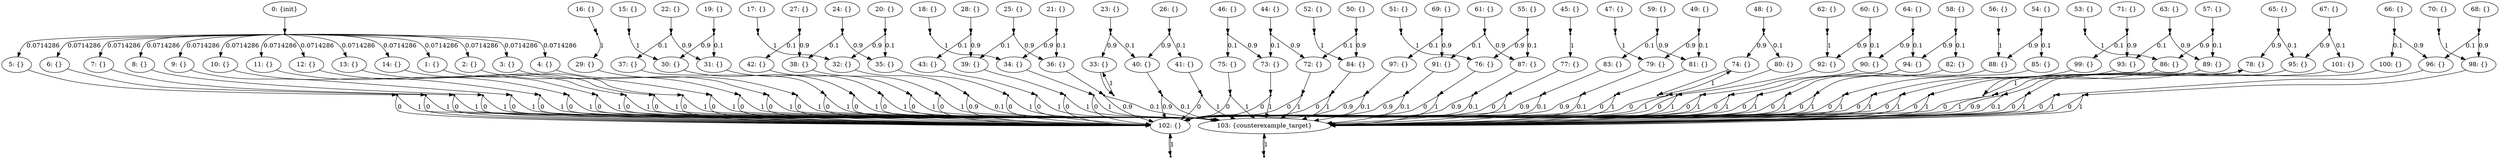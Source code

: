 digraph model {
	0 [ label = "0: {init}" ];
	1 [ label = "1: {}" ];
	2 [ label = "2: {}" ];
	3 [ label = "3: {}" ];
	4 [ label = "4: {}" ];
	5 [ label = "5: {}" ];
	6 [ label = "6: {}" ];
	7 [ label = "7: {}" ];
	8 [ label = "8: {}" ];
	9 [ label = "9: {}" ];
	10 [ label = "10: {}" ];
	11 [ label = "11: {}" ];
	12 [ label = "12: {}" ];
	13 [ label = "13: {}" ];
	14 [ label = "14: {}" ];
	15 [ label = "15: {}" ];
	16 [ label = "16: {}" ];
	17 [ label = "17: {}" ];
	18 [ label = "18: {}" ];
	19 [ label = "19: {}" ];
	20 [ label = "20: {}" ];
	21 [ label = "21: {}" ];
	22 [ label = "22: {}" ];
	23 [ label = "23: {}" ];
	24 [ label = "24: {}" ];
	25 [ label = "25: {}" ];
	26 [ label = "26: {}" ];
	27 [ label = "27: {}" ];
	28 [ label = "28: {}" ];
	29 [ label = "29: {}" ];
	30 [ label = "30: {}" ];
	31 [ label = "31: {}" ];
	32 [ label = "32: {}" ];
	33 [ label = "33: {}" ];
	34 [ label = "34: {}" ];
	35 [ label = "35: {}" ];
	36 [ label = "36: {}" ];
	37 [ label = "37: {}" ];
	38 [ label = "38: {}" ];
	39 [ label = "39: {}" ];
	40 [ label = "40: {}" ];
	41 [ label = "41: {}" ];
	42 [ label = "42: {}" ];
	43 [ label = "43: {}" ];
	44 [ label = "44: {}" ];
	45 [ label = "45: {}" ];
	46 [ label = "46: {}" ];
	47 [ label = "47: {}" ];
	48 [ label = "48: {}" ];
	49 [ label = "49: {}" ];
	50 [ label = "50: {}" ];
	51 [ label = "51: {}" ];
	52 [ label = "52: {}" ];
	53 [ label = "53: {}" ];
	54 [ label = "54: {}" ];
	55 [ label = "55: {}" ];
	56 [ label = "56: {}" ];
	57 [ label = "57: {}" ];
	58 [ label = "58: {}" ];
	59 [ label = "59: {}" ];
	60 [ label = "60: {}" ];
	61 [ label = "61: {}" ];
	62 [ label = "62: {}" ];
	63 [ label = "63: {}" ];
	64 [ label = "64: {}" ];
	65 [ label = "65: {}" ];
	66 [ label = "66: {}" ];
	67 [ label = "67: {}" ];
	68 [ label = "68: {}" ];
	69 [ label = "69: {}" ];
	70 [ label = "70: {}" ];
	71 [ label = "71: {}" ];
	72 [ label = "72: {}" ];
	73 [ label = "73: {}" ];
	74 [ label = "74: {}" ];
	75 [ label = "75: {}" ];
	76 [ label = "76: {}" ];
	77 [ label = "77: {}" ];
	78 [ label = "78: {}" ];
	79 [ label = "79: {}" ];
	80 [ label = "80: {}" ];
	81 [ label = "81: {}" ];
	82 [ label = "82: {}" ];
	83 [ label = "83: {}" ];
	84 [ label = "84: {}" ];
	85 [ label = "85: {}" ];
	86 [ label = "86: {}" ];
	87 [ label = "87: {}" ];
	88 [ label = "88: {}" ];
	89 [ label = "89: {}" ];
	90 [ label = "90: {}" ];
	91 [ label = "91: {}" ];
	92 [ label = "92: {}" ];
	93 [ label = "93: {}" ];
	94 [ label = "94: {}" ];
	95 [ label = "95: {}" ];
	96 [ label = "96: {}" ];
	97 [ label = "97: {}" ];
	98 [ label = "98: {}" ];
	99 [ label = "99: {}" ];
	100 [ label = "100: {}" ];
	101 [ label = "101: {}" ];
	102 [ label = "102: {}" ];
	103 [ label = "103: {counterexample_target}" ];
	"0c0" [shape = "point"];
	0 -> "0c0";
	"0c0" -> 1 [ label= "0.0714286" ];
	"0c0" -> 2 [ label= "0.0714286" ];
	"0c0" -> 3 [ label= "0.0714286" ];
	"0c0" -> 4 [ label= "0.0714286" ];
	"0c0" -> 5 [ label= "0.0714286" ];
	"0c0" -> 6 [ label= "0.0714286" ];
	"0c0" -> 7 [ label= "0.0714286" ];
	"0c0" -> 8 [ label= "0.0714286" ];
	"0c0" -> 9 [ label= "0.0714286" ];
	"0c0" -> 10 [ label= "0.0714286" ];
	"0c0" -> 11 [ label= "0.0714286" ];
	"0c0" -> 12 [ label= "0.0714286" ];
	"0c0" -> 13 [ label= "0.0714286" ];
	"0c0" -> 14 [ label= "0.0714286" ];
	"1c0" [shape = "point"];
	1 -> "1c0";
	"1c0" -> 102 [ label= "0" ];
	"1c0" -> 103 [ label= "1" ];
	"2c0" [shape = "point"];
	2 -> "2c0";
	"2c0" -> 102 [ label= "0" ];
	"2c0" -> 103 [ label= "1" ];
	"3c0" [shape = "point"];
	3 -> "3c0";
	"3c0" -> 102 [ label= "0" ];
	"3c0" -> 103 [ label= "1" ];
	"4c0" [shape = "point"];
	4 -> "4c0";
	"4c0" -> 102 [ label= "0" ];
	"4c0" -> 103 [ label= "1" ];
	"5c0" [shape = "point"];
	5 -> "5c0";
	"5c0" -> 102 [ label= "0" ];
	"5c0" -> 103 [ label= "1" ];
	"6c0" [shape = "point"];
	6 -> "6c0";
	"6c0" -> 102 [ label= "0" ];
	"6c0" -> 103 [ label= "1" ];
	"7c0" [shape = "point"];
	7 -> "7c0";
	"7c0" -> 102 [ label= "0" ];
	"7c0" -> 103 [ label= "1" ];
	"8c0" [shape = "point"];
	8 -> "8c0";
	"8c0" -> 102 [ label= "0" ];
	"8c0" -> 103 [ label= "1" ];
	"9c0" [shape = "point"];
	9 -> "9c0";
	"9c0" -> 102 [ label= "0" ];
	"9c0" -> 103 [ label= "1" ];
	"10c0" [shape = "point"];
	10 -> "10c0";
	"10c0" -> 102 [ label= "0" ];
	"10c0" -> 103 [ label= "1" ];
	"11c0" [shape = "point"];
	11 -> "11c0";
	"11c0" -> 102 [ label= "0" ];
	"11c0" -> 103 [ label= "1" ];
	"12c0" [shape = "point"];
	12 -> "12c0";
	"12c0" -> 102 [ label= "0" ];
	"12c0" -> 103 [ label= "1" ];
	"13c0" [shape = "point"];
	13 -> "13c0";
	"13c0" -> 102 [ label= "0" ];
	"13c0" -> 103 [ label= "1" ];
	"14c0" [shape = "point"];
	14 -> "14c0";
	"14c0" -> 102 [ label= "0" ];
	"14c0" -> 103 [ label= "1" ];
	"15c0" [shape = "point"];
	15 -> "15c0";
	"15c0" -> 30 [ label= "1" ];
	"16c0" [shape = "point"];
	16 -> "16c0";
	"16c0" -> 29 [ label= "1" ];
	"17c0" [shape = "point"];
	17 -> "17c0";
	"17c0" -> 32 [ label= "1" ];
	"18c0" [shape = "point"];
	18 -> "18c0";
	"18c0" -> 34 [ label= "1" ];
	"19c0" [shape = "point"];
	19 -> "19c0";
	"19c0" -> 30 [ label= "0.9" ];
	"19c0" -> 31 [ label= "0.1" ];
	"20c0" [shape = "point"];
	20 -> "20c0";
	"20c0" -> 32 [ label= "0.9" ];
	"20c0" -> 35 [ label= "0.1" ];
	"21c0" [shape = "point"];
	21 -> "21c0";
	"21c0" -> 34 [ label= "0.9" ];
	"21c0" -> 36 [ label= "0.1" ];
	"22c0" [shape = "point"];
	22 -> "22c0";
	"22c0" -> 31 [ label= "0.9" ];
	"22c0" -> 37 [ label= "0.1" ];
	"23c0" [shape = "point"];
	23 -> "23c0";
	"23c0" -> 33 [ label= "0.9" ];
	"23c0" -> 40 [ label= "0.1" ];
	"24c0" [shape = "point"];
	24 -> "24c0";
	"24c0" -> 35 [ label= "0.9" ];
	"24c0" -> 38 [ label= "0.1" ];
	"25c0" [shape = "point"];
	25 -> "25c0";
	"25c0" -> 36 [ label= "0.9" ];
	"25c0" -> 39 [ label= "0.1" ];
	"26c0" [shape = "point"];
	26 -> "26c0";
	"26c0" -> 40 [ label= "0.9" ];
	"26c0" -> 41 [ label= "0.1" ];
	"27c0" [shape = "point"];
	27 -> "27c0";
	"27c0" -> 38 [ label= "0.9" ];
	"27c0" -> 42 [ label= "0.1" ];
	"28c0" [shape = "point"];
	28 -> "28c0";
	"28c0" -> 39 [ label= "0.9" ];
	"28c0" -> 43 [ label= "0.1" ];
	"29c0" [shape = "point"];
	29 -> "29c0";
	"29c0" -> 102 [ label= "0" ];
	"29c0" -> 103 [ label= "1" ];
	"30c0" [shape = "point"];
	30 -> "30c0";
	"30c0" -> 102 [ label= "0" ];
	"30c0" -> 103 [ label= "1" ];
	"31c0" [shape = "point"];
	31 -> "31c0";
	"31c0" -> 102 [ label= "0" ];
	"31c0" -> 103 [ label= "1" ];
	"32c0" [shape = "point"];
	32 -> "32c0";
	"32c0" -> 102 [ label= "0.9" ];
	"32c0" -> 103 [ label= "0.1" ];
	"33c0" [shape = "point"];
	33 -> "33c0";
	"33c0" -> 33 [ label= "1" ];
	"34c0" [shape = "point"];
	34 -> "34c0";
	"34c0" -> 102 [ label= "0" ];
	"34c0" -> 103 [ label= "1" ];
	"35c0" [shape = "point"];
	35 -> "35c0";
	"35c0" -> 102 [ label= "0" ];
	"35c0" -> 103 [ label= "1" ];
	"36c0" [shape = "point"];
	36 -> "36c0";
	"36c0" -> 102 [ label= "0.9" ];
	"36c0" -> 103 [ label= "0.1" ];
	"37c0" [shape = "point"];
	37 -> "37c0";
	"37c0" -> 102 [ label= "0" ];
	"37c0" -> 103 [ label= "1" ];
	"38c0" [shape = "point"];
	38 -> "38c0";
	"38c0" -> 102 [ label= "0" ];
	"38c0" -> 103 [ label= "1" ];
	"39c0" [shape = "point"];
	39 -> "39c0";
	"39c0" -> 102 [ label= "0" ];
	"39c0" -> 103 [ label= "1" ];
	"40c0" [shape = "point"];
	40 -> "40c0";
	"40c0" -> 102 [ label= "0.9" ];
	"40c0" -> 103 [ label= "0.1" ];
	"41c0" [shape = "point"];
	41 -> "41c0";
	"41c0" -> 102 [ label= "0" ];
	"41c0" -> 103 [ label= "1" ];
	"42c0" [shape = "point"];
	42 -> "42c0";
	"42c0" -> 102 [ label= "0" ];
	"42c0" -> 103 [ label= "1" ];
	"43c0" [shape = "point"];
	43 -> "43c0";
	"43c0" -> 102 [ label= "0" ];
	"43c0" -> 103 [ label= "1" ];
	"44c0" [shape = "point"];
	44 -> "44c0";
	"44c0" -> 72 [ label= "0.9" ];
	"44c0" -> 73 [ label= "0.1" ];
	"45c0" [shape = "point"];
	45 -> "45c0";
	"45c0" -> 77 [ label= "1" ];
	"46c0" [shape = "point"];
	46 -> "46c0";
	"46c0" -> 73 [ label= "0.9" ];
	"46c0" -> 75 [ label= "0.1" ];
	"47c0" [shape = "point"];
	47 -> "47c0";
	"47c0" -> 79 [ label= "1" ];
	"48c0" [shape = "point"];
	48 -> "48c0";
	"48c0" -> 74 [ label= "0.9" ];
	"48c0" -> 80 [ label= "0.1" ];
	"49c0" [shape = "point"];
	49 -> "49c0";
	"49c0" -> 79 [ label= "0.9" ];
	"49c0" -> 81 [ label= "0.1" ];
	"50c0" [shape = "point"];
	50 -> "50c0";
	"50c0" -> 72 [ label= "0.1" ];
	"50c0" -> 84 [ label= "0.9" ];
	"51c0" [shape = "point"];
	51 -> "51c0";
	"51c0" -> 76 [ label= "1" ];
	"52c0" [shape = "point"];
	52 -> "52c0";
	"52c0" -> 84 [ label= "1" ];
	"53c0" [shape = "point"];
	53 -> "53c0";
	"53c0" -> 86 [ label= "1" ];
	"54c0" [shape = "point"];
	54 -> "54c0";
	"54c0" -> 85 [ label= "0.1" ];
	"54c0" -> 88 [ label= "0.9" ];
	"55c0" [shape = "point"];
	55 -> "55c0";
	"55c0" -> 76 [ label= "0.9" ];
	"55c0" -> 87 [ label= "0.1" ];
	"56c0" [shape = "point"];
	56 -> "56c0";
	"56c0" -> 88 [ label= "1" ];
	"57c0" [shape = "point"];
	57 -> "57c0";
	"57c0" -> 86 [ label= "0.9" ];
	"57c0" -> 89 [ label= "0.1" ];
	"58c0" [shape = "point"];
	58 -> "58c0";
	"58c0" -> 82 [ label= "0.1" ];
	"58c0" -> 94 [ label= "0.9" ];
	"59c0" [shape = "point"];
	59 -> "59c0";
	"59c0" -> 81 [ label= "0.9" ];
	"59c0" -> 83 [ label= "0.1" ];
	"60c0" [shape = "point"];
	60 -> "60c0";
	"60c0" -> 90 [ label= "0.1" ];
	"60c0" -> 92 [ label= "0.9" ];
	"61c0" [shape = "point"];
	61 -> "61c0";
	"61c0" -> 87 [ label= "0.9" ];
	"61c0" -> 91 [ label= "0.1" ];
	"62c0" [shape = "point"];
	62 -> "62c0";
	"62c0" -> 92 [ label= "1" ];
	"63c0" [shape = "point"];
	63 -> "63c0";
	"63c0" -> 89 [ label= "0.9" ];
	"63c0" -> 93 [ label= "0.1" ];
	"64c0" [shape = "point"];
	64 -> "64c0";
	"64c0" -> 90 [ label= "0.9" ];
	"64c0" -> 94 [ label= "0.1" ];
	"65c0" [shape = "point"];
	65 -> "65c0";
	"65c0" -> 78 [ label= "0.9" ];
	"65c0" -> 95 [ label= "0.1" ];
	"66c0" [shape = "point"];
	66 -> "66c0";
	"66c0" -> 96 [ label= "0.9" ];
	"66c0" -> 100 [ label= "0.1" ];
	"67c0" [shape = "point"];
	67 -> "67c0";
	"67c0" -> 95 [ label= "0.9" ];
	"67c0" -> 101 [ label= "0.1" ];
	"68c0" [shape = "point"];
	68 -> "68c0";
	"68c0" -> 96 [ label= "0.1" ];
	"68c0" -> 98 [ label= "0.9" ];
	"69c0" [shape = "point"];
	69 -> "69c0";
	"69c0" -> 91 [ label= "0.9" ];
	"69c0" -> 97 [ label= "0.1" ];
	"70c0" [shape = "point"];
	70 -> "70c0";
	"70c0" -> 98 [ label= "1" ];
	"71c0" [shape = "point"];
	71 -> "71c0";
	"71c0" -> 93 [ label= "0.9" ];
	"71c0" -> 99 [ label= "0.1" ];
	"72c0" [shape = "point"];
	72 -> "72c0";
	"72c0" -> 102 [ label= "0" ];
	"72c0" -> 103 [ label= "1" ];
	"73c0" [shape = "point"];
	73 -> "73c0";
	"73c0" -> 102 [ label= "0" ];
	"73c0" -> 103 [ label= "1" ];
	"74c0" [shape = "point"];
	74 -> "74c0";
	"74c0" -> 74 [ label= "1" ];
	"75c0" [shape = "point"];
	75 -> "75c0";
	"75c0" -> 102 [ label= "0" ];
	"75c0" -> 103 [ label= "1" ];
	"76c0" [shape = "point"];
	76 -> "76c0";
	"76c0" -> 102 [ label= "0" ];
	"76c0" -> 103 [ label= "1" ];
	"77c0" [shape = "point"];
	77 -> "77c0";
	"77c0" -> 102 [ label= "0" ];
	"77c0" -> 103 [ label= "1" ];
	"78c0" [shape = "point"];
	78 -> "78c0";
	"78c0" -> 78 [ label= "1" ];
	"79c0" [shape = "point"];
	79 -> "79c0";
	"79c0" -> 102 [ label= "0.9" ];
	"79c0" -> 103 [ label= "0.1" ];
	"80c0" [shape = "point"];
	80 -> "80c0";
	"80c0" -> 102 [ label= "0" ];
	"80c0" -> 103 [ label= "1" ];
	"81c0" [shape = "point"];
	81 -> "81c0";
	"81c0" -> 102 [ label= "0" ];
	"81c0" -> 103 [ label= "1" ];
	"82c0" [shape = "point"];
	82 -> "82c0";
	"82c0" -> 102 [ label= "0" ];
	"82c0" -> 103 [ label= "1" ];
	"83c0" [shape = "point"];
	83 -> "83c0";
	"83c0" -> 102 [ label= "0.9" ];
	"83c0" -> 103 [ label= "0.1" ];
	"84c0" [shape = "point"];
	84 -> "84c0";
	"84c0" -> 102 [ label= "0" ];
	"84c0" -> 103 [ label= "1" ];
	"85c0" [shape = "point"];
	85 -> "85c0";
	"85c0" -> 102 [ label= "0" ];
	"85c0" -> 103 [ label= "1" ];
	"86c0" [shape = "point"];
	86 -> "86c0";
	"86c0" -> 102 [ label= "0" ];
	"86c0" -> 103 [ label= "1" ];
	"87c0" [shape = "point"];
	87 -> "87c0";
	"87c0" -> 102 [ label= "0.9" ];
	"87c0" -> 103 [ label= "0.1" ];
	"88c0" [shape = "point"];
	88 -> "88c0";
	"88c0" -> 102 [ label= "0" ];
	"88c0" -> 103 [ label= "1" ];
	"89c0" [shape = "point"];
	89 -> "89c0";
	"89c0" -> 102 [ label= "0" ];
	"89c0" -> 103 [ label= "1" ];
	"90c0" [shape = "point"];
	90 -> "90c0";
	"90c0" -> 102 [ label= "0" ];
	"90c0" -> 103 [ label= "1" ];
	"91c0" [shape = "point"];
	91 -> "91c0";
	"91c0" -> 102 [ label= "0.9" ];
	"91c0" -> 103 [ label= "0.1" ];
	"92c0" [shape = "point"];
	92 -> "92c0";
	"92c0" -> 102 [ label= "0" ];
	"92c0" -> 103 [ label= "1" ];
	"93c0" [shape = "point"];
	93 -> "93c0";
	"93c0" -> 102 [ label= "0" ];
	"93c0" -> 103 [ label= "1" ];
	"94c0" [shape = "point"];
	94 -> "94c0";
	"94c0" -> 102 [ label= "0" ];
	"94c0" -> 103 [ label= "1" ];
	"95c0" [shape = "point"];
	95 -> "95c0";
	"95c0" -> 102 [ label= "0" ];
	"95c0" -> 103 [ label= "1" ];
	"96c0" [shape = "point"];
	96 -> "96c0";
	"96c0" -> 102 [ label= "0" ];
	"96c0" -> 103 [ label= "1" ];
	"97c0" [shape = "point"];
	97 -> "97c0";
	"97c0" -> 102 [ label= "0.9" ];
	"97c0" -> 103 [ label= "0.1" ];
	"98c0" [shape = "point"];
	98 -> "98c0";
	"98c0" -> 102 [ label= "0" ];
	"98c0" -> 103 [ label= "1" ];
	"99c0" [shape = "point"];
	99 -> "99c0";
	"99c0" -> 102 [ label= "0" ];
	"99c0" -> 103 [ label= "1" ];
	"100c0" [shape = "point"];
	100 -> "100c0";
	"100c0" -> 102 [ label= "0" ];
	"100c0" -> 103 [ label= "1" ];
	"101c0" [shape = "point"];
	101 -> "101c0";
	"101c0" -> 102 [ label= "0.9" ];
	"101c0" -> 103 [ label= "0.1" ];
	"102c0" [shape = "point"];
	102 -> "102c0";
	"102c0" -> 102 [ label= "1" ];
	"103c0" [shape = "point"];
	103 -> "103c0";
	"103c0" -> 103 [ label= "1" ];
}
